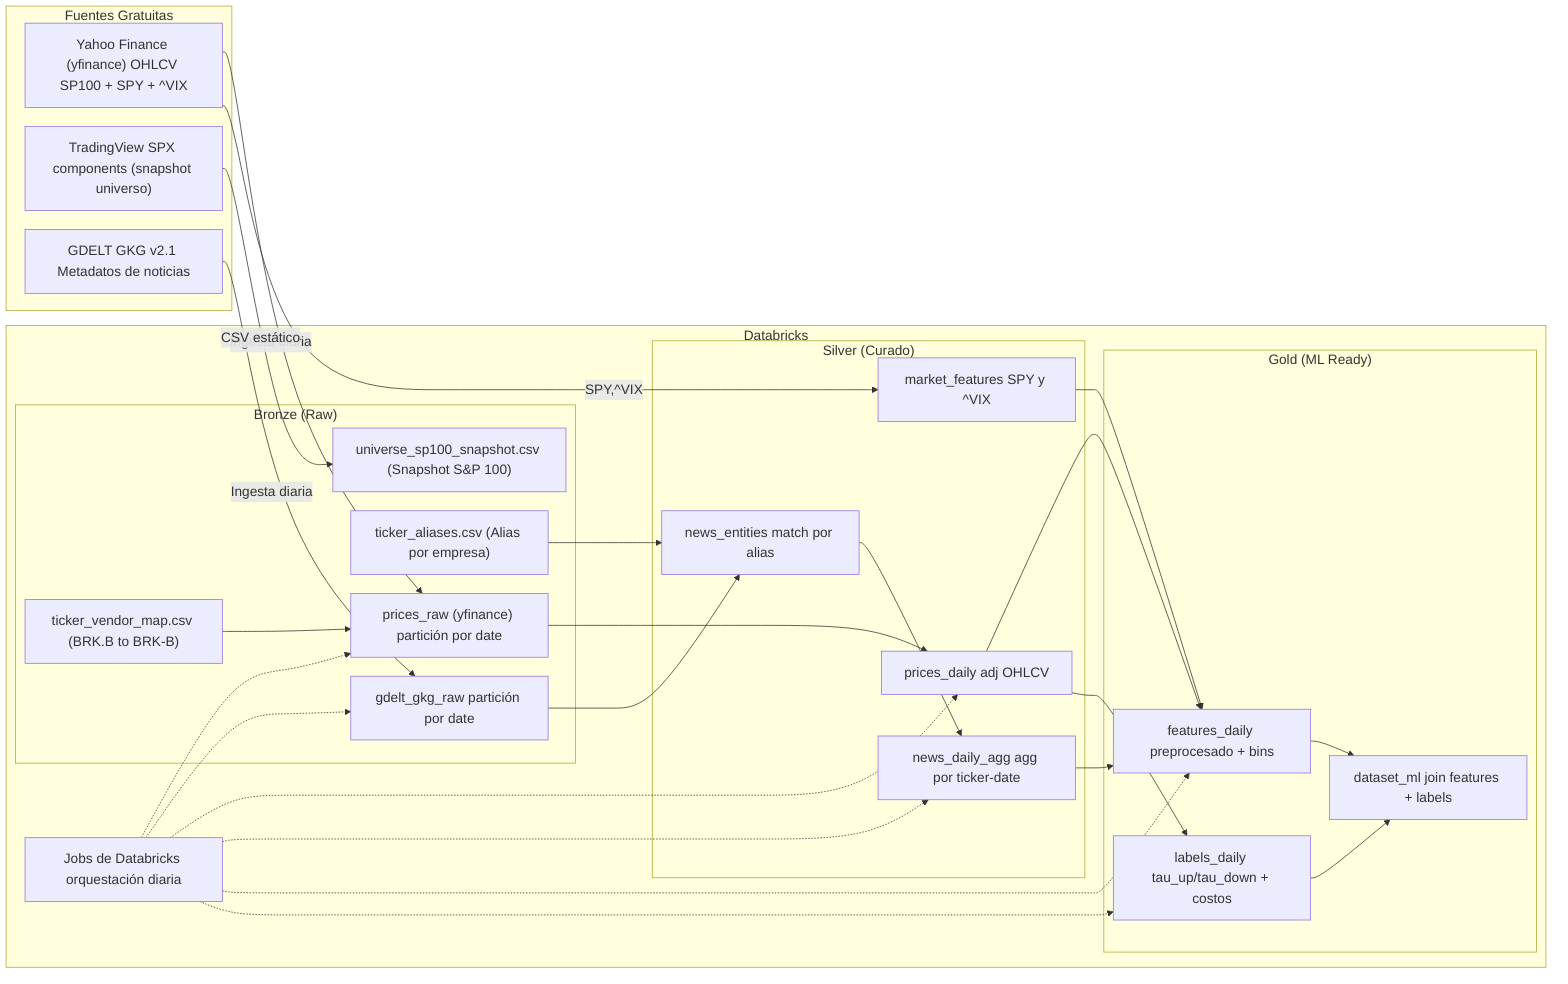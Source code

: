 %%{init: {'theme': 'default', 'themeVariables': { 'fontSize': '18px' }, 'flowchart': { 'nodeSpacing': 25, 'rankSpacing': 25 }}}%%
flowchart LR
  %% Arquitectura MVP: Medallion + fuentes gratuitas (sin checks de calidad)

  subgraph Sources["Fuentes Gratuitas"]
    YF["Yahoo Finance (yfinance) OHLCV SP100 + SPY + ^VIX"]
    TV["TradingView SPX components (snapshot universo)"]
    GDELT["GDELT GKG v2.1 Metadatos de noticias"]
  end

  subgraph Databricks["Databricks"]
    direction TB

    subgraph Bronze["Bronze (Raw)"]
      U["universe_sp100_snapshot.csv (Snapshot S&amp;P 100)"]
      M["ticker_vendor_map.csv (BRK.B to BRK-B)"]
      A["ticker_aliases.csv (Alias por empresa)"]
      P["prices_raw (yfinance) partición por date"]
      N["gdelt_gkg_raw partición por date"]
    end

    subgraph Silver["Silver (Curado)"]
      PD["prices_daily adj OHLCV"]
      MF["market_features SPY y ^VIX"]
      NE["news_entities match por alias"]
      NA["news_daily_agg agg por ticker-date"]
    end

    subgraph Gold["Gold (ML Ready)"]
      FE["features_daily preprocesado + bins"]
      LB["labels_daily tau_up/tau_down + costos"]
      DS["dataset_ml join features + labels"]
    end

    O["Jobs de Databricks orquestación diaria"]
  end

  %% Flujo de datos
  YF -->|Ingesta diaria| P
  YF -->|SPY,^VIX| MF
  TV -->|CSV estático| U
  GDELT -->|Ingesta diaria| N
  M --> P
  A --> NE

  P --> PD
  PD --> FE
  MF --> FE
  N --> NE --> NA --> FE
  FE --> DS
  PD --> LB --> DS

  %% Orquestación
  O -.-> P
  O -.-> N
  O -.-> PD
  O -.-> NA
  O -.-> FE
  O -.-> LB